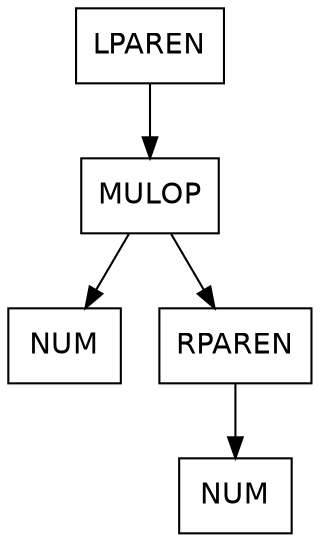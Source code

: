 digraph d{
node [fontname="Helvetica",shape=box];
n0 [label=<LPAREN>];
n1 [label=<MULOP>];
n2 [label=<NUM>];
n3 [label=<RPAREN>];
n4 [label=<NUM>];
n0 -> n1;
n1 -> n2;
n1 -> n3;
n3 -> n4;
}